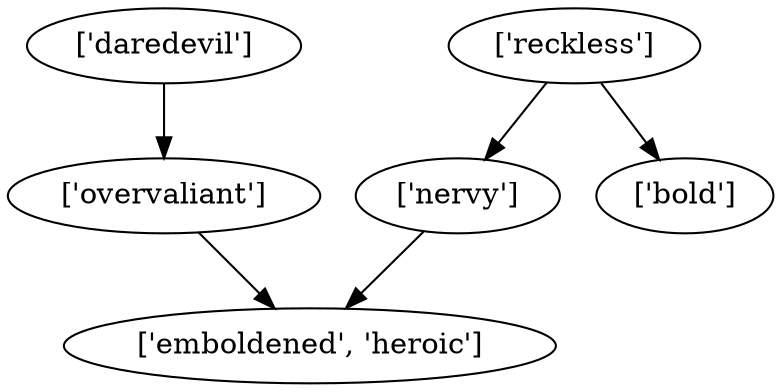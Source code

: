 strict digraph  {
	"['daredevil']" -> "['overvaliant']";
	"['overvaliant']" -> "['emboldened', 'heroic']";
	"['reckless']" -> "['nervy']";
	"['reckless']" -> "['bold']";
	"['nervy']" -> "['emboldened', 'heroic']";
}
